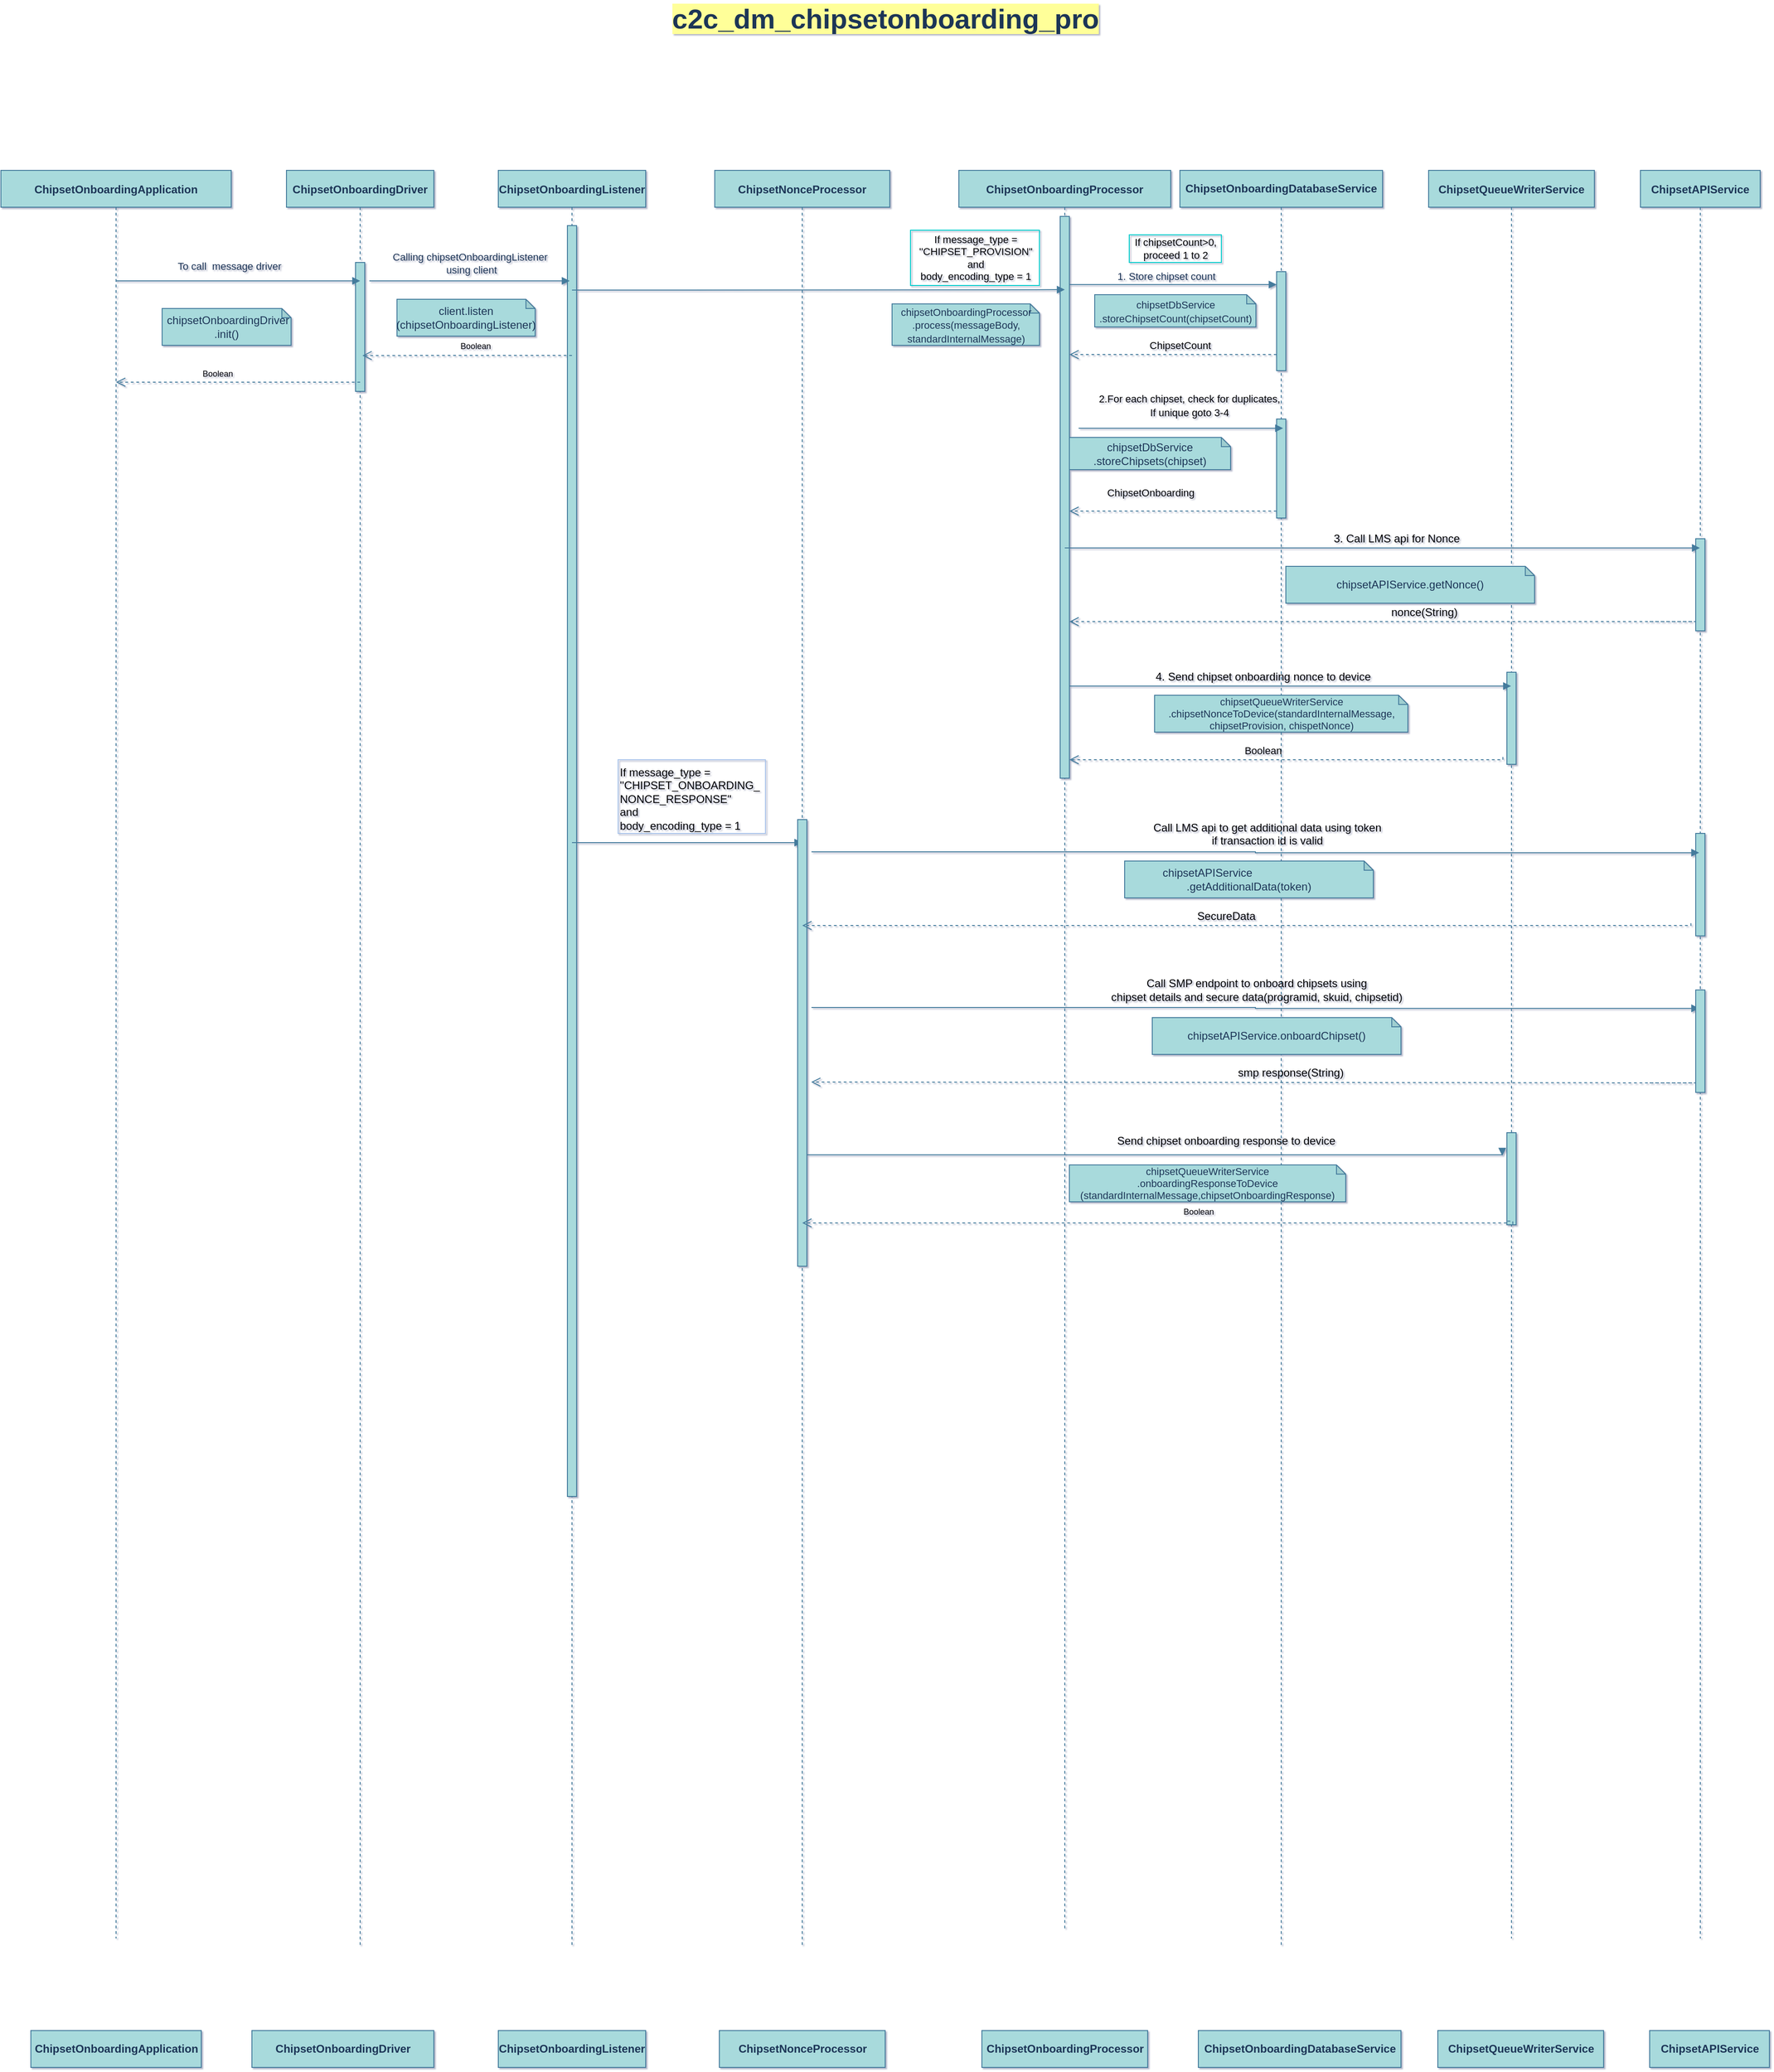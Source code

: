<mxfile version="15.4.1" type="device"><diagram id="SGQ8PV7gMgE6HvtXUXwl" name="Page-1"><mxGraphModel dx="3978" dy="2844" grid="1" gridSize="10" guides="1" tooltips="1" connect="1" arrows="1" fold="1" page="1" pageScale="1" pageWidth="850" pageHeight="1100" background="#FFFFFF" math="0" shadow="1"><root><mxCell id="0"/><mxCell id="1" parent="0"/><mxCell id="YBBFUrt_KNSb__4rG3-G-2" value="ChipsetOnboardingListener" style="shape=umlLifeline;perimeter=lifelinePerimeter;container=1;collapsible=0;recursiveResize=0;shadow=0;strokeWidth=1;fontStyle=1;fillColor=#A8DADC;strokeColor=#457B9D;fontColor=#1D3557;" parent="1" vertex="1"><mxGeometry x="-200" y="80" width="160" height="1930" as="geometry"/></mxCell><mxCell id="YBBFUrt_KNSb__4rG3-G-44" value="" style="points=[];perimeter=orthogonalPerimeter;shadow=0;strokeWidth=1;fillColor=#A8DADC;strokeColor=#457B9D;fontColor=#1D3557;" parent="YBBFUrt_KNSb__4rG3-G-2" vertex="1"><mxGeometry x="75" y="60" width="10" height="1380" as="geometry"/></mxCell><mxCell id="X9N4Vf5hWWpgBXnTqnDn-8" value="" style="html=1;verticalAlign=bottom;endArrow=block;rounded=0;edgeStyle=orthogonalEdgeStyle;strokeColor=#457B9D;fontColor=#1D3557;labelBackgroundColor=#F1FAEE;" edge="1" parent="YBBFUrt_KNSb__4rG3-G-2"><mxGeometry x="0.306" y="25" width="80" relative="1" as="geometry"><mxPoint x="90" y="730" as="sourcePoint"/><mxPoint x="330" y="730" as="targetPoint"/><Array as="points"><mxPoint x="80" y="730"/><mxPoint x="80" y="730"/></Array><mxPoint as="offset"/></mxGeometry></mxCell><mxCell id="YBBFUrt_KNSb__4rG3-G-10" value="&lt;b&gt;ChipsetOnboardingDatabaseService&lt;/b&gt;" style="shape=umlLifeline;perimeter=lifelinePerimeter;whiteSpace=wrap;html=1;container=1;collapsible=0;recursiveResize=0;outlineConnect=0;fillColor=#A8DADC;strokeColor=#457B9D;fontColor=#1D3557;" parent="1" vertex="1"><mxGeometry x="540" y="80" width="220" height="1930" as="geometry"/></mxCell><mxCell id="iB6ol1FNrD34w8phwKzP-43" value="&lt;font style=&quot;font-size: 11px&quot;&gt;Boolean&lt;/font&gt;" style="text;html=1;align=center;verticalAlign=middle;resizable=0;points=[];autosize=1;strokeColor=none;" parent="YBBFUrt_KNSb__4rG3-G-10" vertex="1"><mxGeometry x="60" y="620" width="60" height="20" as="geometry"/></mxCell><mxCell id="48xfbeLWMcNPArTmUonl-38" value="&lt;div style=&quot;text-transform: none ; text-indent: 0px ; letter-spacing: normal ; font-style: normal ; font-weight: 400 ; word-spacing: 0px ; box-sizing: border-box ; font-size: 11px&quot;&gt;&lt;div style=&quot;box-sizing: border-box&quot;&gt;&lt;br&gt;&lt;/div&gt;&lt;/div&gt;" style="text;html=1;align=center;verticalAlign=middle;resizable=0;points=[];autosize=1;strokeColor=none;fontColor=#1D3557;" parent="YBBFUrt_KNSb__4rG3-G-10" vertex="1"><mxGeometry x="80" y="625" width="20" height="20" as="geometry"/></mxCell><mxCell id="48xfbeLWMcNPArTmUonl-37" value="&lt;div style=&quot;font-size: 11px ; box-sizing: border-box&quot;&gt;chipsetQueueWriterService&lt;/div&gt;&lt;div style=&quot;font-size: 11px ; box-sizing: border-box&quot;&gt;&lt;span&gt;.&lt;/span&gt;&lt;span&gt;chipsetNonceToDevice(&lt;/span&gt;&lt;span&gt;standardInternalMessage, chipsetProvision,&amp;nbsp;&lt;/span&gt;&lt;span&gt;chispetNonce)&lt;/span&gt;&lt;/div&gt;&lt;div style=&quot;text-transform: none ; text-indent: 0px ; letter-spacing: normal ; font-family: &amp;#34;segoe ui&amp;#34; , , &amp;#34;apple color emoji&amp;#34; , &amp;#34;segoe ui emoji&amp;#34; , sans-serif ; font-style: normal ; font-weight: 400 ; word-spacing: 0px ; box-sizing: border-box&quot;&gt;&lt;/div&gt;" style="shape=note;whiteSpace=wrap;html=1;backgroundOutline=1;darkOpacity=0.05;rotation=0;size=10;fillColor=#A8DADC;strokeColor=#457B9D;fontColor=#1D3557;" parent="YBBFUrt_KNSb__4rG3-G-10" vertex="1"><mxGeometry x="-27.5" y="570" width="275" height="40" as="geometry"/></mxCell><mxCell id="iB6ol1FNrD34w8phwKzP-40" value="4. Send chipset onboarding nonce to device" style="text;html=1;align=center;verticalAlign=middle;resizable=0;points=[];autosize=1;strokeColor=none;" parent="YBBFUrt_KNSb__4rG3-G-10" vertex="1"><mxGeometry x="-35" y="540" width="250" height="20" as="geometry"/></mxCell><mxCell id="iB6ol1FNrD34w8phwKzP-34" value="&lt;font style=&quot;font-size: 11px&quot;&gt;2.For each chipset, check for duplicates,&lt;br&gt;If unique goto 3-4&lt;/font&gt;" style="text;html=1;align=center;verticalAlign=middle;resizable=0;points=[];autosize=1;strokeColor=none;" parent="YBBFUrt_KNSb__4rG3-G-10" vertex="1"><mxGeometry x="-95" y="240" width="210" height="30" as="geometry"/></mxCell><mxCell id="iB6ol1FNrD34w8phwKzP-35" value="" style="html=1;points=[];perimeter=orthogonalPerimeter;fillColor=#A8DADC;strokeColor=#457B9D;fontColor=#1D3557;" parent="YBBFUrt_KNSb__4rG3-G-10" vertex="1"><mxGeometry x="105" y="270" width="10" height="107.5" as="geometry"/></mxCell><mxCell id="QKvNv5waG06PAOLjaUlI-15" value="3. Call LMS api for Nonce" style="text;html=1;align=center;verticalAlign=middle;resizable=0;points=[];autosize=1;strokeColor=none;" parent="YBBFUrt_KNSb__4rG3-G-10" vertex="1"><mxGeometry x="160" y="390" width="150" height="20" as="geometry"/></mxCell><mxCell id="X9N4Vf5hWWpgBXnTqnDn-13" value="&lt;div style=&quot;box-sizing: border-box&quot;&gt;&lt;div style=&quot;box-sizing: border-box&quot;&gt;chipsetAPIService&lt;span&gt;&amp;nbsp; &amp;nbsp; &amp;nbsp; &amp;nbsp; &amp;nbsp; &amp;nbsp; &amp;nbsp; &amp;nbsp; &amp;nbsp; &amp;nbsp; &amp;nbsp; &amp;nbsp; &amp;nbsp; &amp;nbsp; .getAdditionalData(token)&lt;/span&gt;&lt;/div&gt;&lt;/div&gt;&lt;div style=&quot;text-transform: none ; text-indent: 0px ; letter-spacing: normal ; font-family: &amp;#34;segoe ui&amp;#34; , , &amp;#34;apple color emoji&amp;#34; , &amp;#34;segoe ui emoji&amp;#34; , sans-serif ; font-style: normal ; font-weight: 400 ; word-spacing: 0px ; box-sizing: border-box&quot;&gt;&lt;/div&gt;" style="shape=note;whiteSpace=wrap;html=1;backgroundOutline=1;darkOpacity=0.05;rotation=0;size=10;fillColor=#A8DADC;strokeColor=#457B9D;fontColor=#1D3557;" vertex="1" parent="YBBFUrt_KNSb__4rG3-G-10"><mxGeometry x="-60" y="750" width="270" height="40" as="geometry"/></mxCell><mxCell id="X9N4Vf5hWWpgBXnTqnDn-14" value="Call LMS api to get additional data using token if transaction id is valid" style="text;whiteSpace=wrap;html=1;align=center;" vertex="1" parent="YBBFUrt_KNSb__4rG3-G-10"><mxGeometry x="-30" y="700" width="250" height="30" as="geometry"/></mxCell><mxCell id="X9N4Vf5hWWpgBXnTqnDn-23" value="&lt;div style=&quot;box-sizing: border-box&quot;&gt;&lt;div style=&quot;box-sizing: border-box&quot;&gt;chipsetAPIService.onboardChipset()&lt;/div&gt;&lt;/div&gt;&lt;div style=&quot;text-transform: none ; text-indent: 0px ; letter-spacing: normal ; font-family: &amp;#34;segoe ui&amp;#34; , , &amp;#34;apple color emoji&amp;#34; , &amp;#34;segoe ui emoji&amp;#34; , sans-serif ; font-style: normal ; font-weight: 400 ; word-spacing: 0px ; box-sizing: border-box&quot;&gt;&lt;/div&gt;" style="shape=note;whiteSpace=wrap;html=1;backgroundOutline=1;darkOpacity=0.05;rotation=0;size=10;fillColor=#A8DADC;strokeColor=#457B9D;fontColor=#1D3557;" vertex="1" parent="YBBFUrt_KNSb__4rG3-G-10"><mxGeometry x="-30" y="920" width="270" height="40" as="geometry"/></mxCell><mxCell id="X9N4Vf5hWWpgBXnTqnDn-24" value="Call SMP endpoint to onboard chipsets using &lt;br&gt;chipset details and secure data(programid, skuid, chipsetid)" style="text;html=1;align=center;verticalAlign=middle;resizable=0;points=[];autosize=1;strokeColor=none;fillColor=none;" vertex="1" parent="YBBFUrt_KNSb__4rG3-G-10"><mxGeometry x="-82.5" y="875" width="330" height="30" as="geometry"/></mxCell><mxCell id="X9N4Vf5hWWpgBXnTqnDn-28" value="" style="html=1;verticalAlign=bottom;endArrow=block;rounded=0;edgeStyle=orthogonalEdgeStyle;strokeColor=#457B9D;fontColor=#1D3557;labelBackgroundColor=#F1FAEE;" edge="1" parent="YBBFUrt_KNSb__4rG3-G-10" source="X9N4Vf5hWWpgBXnTqnDn-2"><mxGeometry x="0.177" width="80" relative="1" as="geometry"><mxPoint x="-370" y="1070" as="sourcePoint"/><mxPoint x="350" y="1070" as="targetPoint"/><Array as="points"><mxPoint x="350" y="1069"/></Array><mxPoint x="1" as="offset"/></mxGeometry></mxCell><mxCell id="X9N4Vf5hWWpgBXnTqnDn-30" value="&lt;div style=&quot;font-size: 11px ; box-sizing: border-box&quot;&gt;chipsetQueueWriterService&lt;/div&gt;&lt;div style=&quot;font-size: 11px ; box-sizing: border-box&quot;&gt;&lt;span&gt;.&lt;/span&gt;&lt;span&gt;onboardingResponseToDevice&lt;/span&gt;&lt;/div&gt;&lt;div style=&quot;font-size: 11px ; box-sizing: border-box&quot;&gt;&lt;span&gt;(standardInternalMessage,c&lt;/span&gt;&lt;span&gt;hipsetOnboardingResponse&lt;/span&gt;&lt;span&gt;)&lt;/span&gt;&lt;/div&gt;&lt;div style=&quot;text-transform: none ; text-indent: 0px ; letter-spacing: normal ; font-family: &amp;#34;segoe ui&amp;#34; , , &amp;#34;apple color emoji&amp;#34; , &amp;#34;segoe ui emoji&amp;#34; , sans-serif ; font-style: normal ; font-weight: 400 ; word-spacing: 0px ; box-sizing: border-box&quot;&gt;&lt;/div&gt;" style="shape=note;whiteSpace=wrap;html=1;backgroundOutline=1;darkOpacity=0.05;rotation=0;size=10;fillColor=#A8DADC;strokeColor=#457B9D;fontColor=#1D3557;" vertex="1" parent="YBBFUrt_KNSb__4rG3-G-10"><mxGeometry x="-120" y="1080" width="300" height="40" as="geometry"/></mxCell><mxCell id="X9N4Vf5hWWpgBXnTqnDn-32" value="Send chipset onboarding response to device" style="text;whiteSpace=wrap;html=1;" vertex="1" parent="YBBFUrt_KNSb__4rG3-G-10"><mxGeometry x="-70" y="1040" width="250" height="30" as="geometry"/></mxCell><mxCell id="YBBFUrt_KNSb__4rG3-G-12" value="ChipsetOnboardingProcessor" style="shape=umlLifeline;perimeter=lifelinePerimeter;container=1;collapsible=0;recursiveResize=0;shadow=0;strokeWidth=1;fontStyle=1;size=40;fillColor=#A8DADC;strokeColor=#457B9D;fontColor=#1D3557;" parent="1" vertex="1"><mxGeometry x="300" y="80" width="230" height="1910" as="geometry"/></mxCell><mxCell id="YBBFUrt_KNSb__4rG3-G-13" value="" style="points=[];perimeter=orthogonalPerimeter;shadow=0;strokeWidth=1;fillColor=#A8DADC;strokeColor=#457B9D;fontColor=#1D3557;" parent="YBBFUrt_KNSb__4rG3-G-12" vertex="1"><mxGeometry x="110" y="50" width="10" height="610" as="geometry"/></mxCell><mxCell id="iB6ol1FNrD34w8phwKzP-37" value="&lt;div style=&quot;text-indent: 0px ; box-sizing: border-box&quot;&gt;&lt;div style=&quot;box-sizing: border-box&quot;&gt;chipsetDbService&lt;/div&gt;&lt;div style=&quot;box-sizing: border-box&quot;&gt;.storeChipsets(chipset)&lt;br&gt;&lt;/div&gt;&lt;/div&gt;" style="shape=note;whiteSpace=wrap;html=1;backgroundOutline=1;darkOpacity=0.05;rotation=0;size=10;fillColor=#A8DADC;strokeColor=#457B9D;fontColor=#1D3557;" parent="YBBFUrt_KNSb__4rG3-G-12" vertex="1"><mxGeometry x="120" y="290" width="175" height="35" as="geometry"/></mxCell><mxCell id="iB6ol1FNrD34w8phwKzP-65" value="&lt;font style=&quot;font-size: 11px&quot;&gt;ChipsetOnboarding&lt;/font&gt;" style="text;html=1;align=center;verticalAlign=middle;resizable=0;points=[];autosize=1;strokeColor=none;" parent="YBBFUrt_KNSb__4rG3-G-12" vertex="1"><mxGeometry x="152.5" y="340" width="110" height="20" as="geometry"/></mxCell><mxCell id="X9N4Vf5hWWpgBXnTqnDn-20" value="" style="html=1;verticalAlign=bottom;endArrow=block;rounded=0;edgeStyle=orthogonalEdgeStyle;strokeColor=#457B9D;fontColor=#1D3557;labelBackgroundColor=#F1FAEE;exitX=0.516;exitY=0.644;exitDx=0;exitDy=0;exitPerimeter=0;entryX=-0.319;entryY=0.136;entryDx=0;entryDy=0;entryPerimeter=0;" edge="1" parent="YBBFUrt_KNSb__4rG3-G-12"><mxGeometry x="0.177" width="80" relative="1" as="geometry"><mxPoint x="-160" y="909" as="sourcePoint"/><mxPoint x="803.77" y="909.97" as="targetPoint"/><Array as="points"><mxPoint x="322" y="910"/></Array><mxPoint x="1" as="offset"/></mxGeometry></mxCell><mxCell id="YBBFUrt_KNSb__4rG3-G-16" value="&lt;div style=&quot;text-transform: none ; text-indent: 0px ; letter-spacing: normal ; font-style: normal ; font-weight: 400 ; word-spacing: 0px ; box-sizing: border-box ; font-size: 11px&quot;&gt;&lt;font style=&quot;font-size: 11px&quot;&gt;If message_type =&lt;/font&gt;&lt;/div&gt;&lt;div style=&quot;text-transform: none ; text-indent: 0px ; letter-spacing: normal ; font-style: normal ; font-weight: 400 ; word-spacing: 0px ; box-sizing: border-box ; font-size: 11px&quot;&gt;&lt;font style=&quot;font-size: 11px&quot;&gt;''CHIPSET_PROVISION&quot;&lt;/font&gt;&lt;/div&gt;&lt;div style=&quot;text-transform: none ; text-indent: 0px ; letter-spacing: normal ; font-style: normal ; font-weight: 400 ; word-spacing: 0px ; box-sizing: border-box ; font-size: 11px&quot;&gt;&lt;font style=&quot;font-size: 11px&quot;&gt;and&lt;/font&gt;&lt;/div&gt;&lt;div style=&quot;text-transform: none ; text-indent: 0px ; letter-spacing: normal ; font-style: normal ; font-weight: 400 ; word-spacing: 0px ; box-sizing: border-box ; font-size: 11px&quot;&gt;&lt;font style=&quot;font-size: 11px&quot;&gt;body_encoding_type = 1&lt;/font&gt;&lt;/div&gt;" style="text;html=1;align=center;verticalAlign=middle;resizable=0;points=[];autosize=1;strokeColor=#00CCCC;" parent="1" vertex="1"><mxGeometry x="247.5" y="145" width="140" height="60" as="geometry"/></mxCell><mxCell id="YBBFUrt_KNSb__4rG3-G-28" value="&lt;b&gt;ChipsetOnboardingDriver&lt;/b&gt;" style="html=1;rounded=0;sketch=0;fillColor=#A8DADC;strokeColor=#457B9D;fontColor=#1D3557;" parent="1" vertex="1"><mxGeometry x="-467.5" y="2100" width="197.5" height="40" as="geometry"/></mxCell><mxCell id="YBBFUrt_KNSb__4rG3-G-32" value="&lt;div style=&quot;text-transform: none ; text-indent: 0px ; letter-spacing: normal ; font-family: &amp;#34;segoe ui&amp;#34; , , &amp;#34;apple color emoji&amp;#34; , &amp;#34;segoe ui emoji&amp;#34; , sans-serif ; font-style: normal ; font-weight: 400 ; word-spacing: 0px ; box-sizing: border-box&quot;&gt;&lt;/div&gt;" style="text;html=1;align=center;verticalAlign=middle;resizable=0;points=[];autosize=1;strokeColor=none;fontColor=#1D3557;" parent="1" vertex="1"><mxGeometry x="405" y="-105" width="20" height="10" as="geometry"/></mxCell><mxCell id="YBBFUrt_KNSb__4rG3-G-33" value="&lt;div style=&quot;text-indent: 0px ; box-sizing: border-box&quot;&gt;&lt;span style=&quot;font-size: 30px ; background-color: rgb(255 , 255 , 153)&quot;&gt;&lt;b&gt;c2c_dm_chipsetonboarding_pro&lt;/b&gt;&lt;/span&gt;&lt;br&gt;&lt;/div&gt;" style="text;html=1;align=center;verticalAlign=middle;resizable=0;points=[];autosize=1;strokeColor=none;fontColor=#1D3557;" parent="1" vertex="1"><mxGeometry x="-20" y="-100" width="480" height="30" as="geometry"/></mxCell><mxCell id="YBBFUrt_KNSb__4rG3-G-37" value="ChipsetOnboardingApplication" style="shape=umlLifeline;perimeter=lifelinePerimeter;container=1;collapsible=0;recursiveResize=0;shadow=0;strokeWidth=1;fontStyle=1;fillColor=#A8DADC;strokeColor=#457B9D;fontColor=#1D3557;" parent="1" vertex="1"><mxGeometry x="-740" y="80" width="250" height="1920" as="geometry"/></mxCell><mxCell id="iB6ol1FNrD34w8phwKzP-3" value="&lt;span style=&quot;color: rgb(29 , 53 , 87) ; font-family: &amp;#34;helvetica&amp;#34; ; font-size: 11px ; font-style: normal ; font-weight: 400 ; letter-spacing: normal ; text-align: center ; text-indent: 0px ; text-transform: none ; word-spacing: 0px ; display: inline ; float: none&quot;&gt;To call&amp;nbsp; message driver&lt;/span&gt;" style="text;whiteSpace=wrap;html=1;" parent="YBBFUrt_KNSb__4rG3-G-37" vertex="1"><mxGeometry x="190" y="90" width="140" height="30" as="geometry"/></mxCell><mxCell id="iB6ol1FNrD34w8phwKzP-61" value="&lt;font style=&quot;font-size: 9px&quot;&gt;Boolean&lt;/font&gt;" style="text;html=1;align=center;verticalAlign=middle;resizable=0;points=[];autosize=1;strokeColor=none;" parent="YBBFUrt_KNSb__4rG3-G-37" vertex="1"><mxGeometry x="210" y="210" width="50" height="20" as="geometry"/></mxCell><mxCell id="48xfbeLWMcNPArTmUonl-43" value="&lt;div style=&quot;box-sizing: border-box&quot;&gt;&amp;nbsp;chipsetOnboardingDriver&lt;/div&gt;&lt;div style=&quot;box-sizing: border-box&quot;&gt;.init()&lt;/div&gt;&lt;div style=&quot;text-transform: none ; text-indent: 0px ; letter-spacing: normal ; font-family: &amp;#34;segoe ui&amp;#34; , , &amp;#34;apple color emoji&amp;#34; , &amp;#34;segoe ui emoji&amp;#34; , sans-serif ; font-style: normal ; font-weight: 400 ; word-spacing: 0px ; box-sizing: border-box&quot;&gt;&lt;/div&gt;" style="shape=note;whiteSpace=wrap;html=1;backgroundOutline=1;darkOpacity=0.05;rotation=0;size=10;fillColor=#A8DADC;strokeColor=#457B9D;fontColor=#1D3557;" parent="YBBFUrt_KNSb__4rG3-G-37" vertex="1"><mxGeometry x="175" y="150" width="140" height="40" as="geometry"/></mxCell><mxCell id="YBBFUrt_KNSb__4rG3-G-66" value="ChipsetOnboardingDriver" style="shape=umlLifeline;perimeter=lifelinePerimeter;container=1;collapsible=0;recursiveResize=0;shadow=0;strokeWidth=1;fontStyle=1;fillColor=#A8DADC;strokeColor=#457B9D;fontColor=#1D3557;" parent="1" vertex="1"><mxGeometry x="-430" y="80" width="160" height="1930" as="geometry"/></mxCell><mxCell id="YBBFUrt_KNSb__4rG3-G-67" value="" style="points=[];perimeter=orthogonalPerimeter;shadow=0;strokeWidth=1;fillColor=#A8DADC;strokeColor=#457B9D;fontColor=#1D3557;" parent="YBBFUrt_KNSb__4rG3-G-66" vertex="1"><mxGeometry x="75" y="100" width="10" height="140" as="geometry"/></mxCell><mxCell id="48xfbeLWMcNPArTmUonl-49" value="" style="html=1;verticalAlign=bottom;endArrow=block;rounded=0;edgeStyle=orthogonalEdgeStyle;strokeColor=#457B9D;fontColor=#1D3557;labelBackgroundColor=#F1FAEE;exitX=1.5;exitY=0.143;exitDx=0;exitDy=0;exitPerimeter=0;" parent="YBBFUrt_KNSb__4rG3-G-66" source="YBBFUrt_KNSb__4rG3-G-67" edge="1"><mxGeometry x="-1" y="-14" width="80" relative="1" as="geometry"><mxPoint x="97.5" y="120" as="sourcePoint"/><mxPoint x="307.5" y="120" as="targetPoint"/><Array as="points"/><mxPoint x="-10" y="-4" as="offset"/></mxGeometry></mxCell><mxCell id="48xfbeLWMcNPArTmUonl-50" value="Calling&amp;nbsp;chipsetOnboardingListener&lt;br&gt;&amp;nbsp;using client" style="edgeLabel;html=1;align=center;verticalAlign=middle;resizable=0;points=[];fontColor=#1D3557;labelBackgroundColor=none;" parent="48xfbeLWMcNPArTmUonl-49" vertex="1" connectable="0"><mxGeometry x="0.269" y="3" relative="1" as="geometry"><mxPoint x="-29" y="-17" as="offset"/></mxGeometry></mxCell><mxCell id="48xfbeLWMcNPArTmUonl-44" value="&lt;div style=&quot;box-sizing: border-box&quot;&gt;client.listen&lt;/div&gt;&lt;div style=&quot;box-sizing: border-box&quot;&gt;&lt;/div&gt;&lt;span&gt;(chipsetOnboardingListener)&lt;/span&gt;&lt;div style=&quot;text-transform: none ; text-indent: 0px ; letter-spacing: normal ; font-family: &amp;#34;segoe ui&amp;#34; , , &amp;#34;apple color emoji&amp;#34; , &amp;#34;segoe ui emoji&amp;#34; , sans-serif ; font-style: normal ; font-weight: 400 ; word-spacing: 0px ; box-sizing: border-box&quot;&gt;&lt;/div&gt;" style="shape=note;whiteSpace=wrap;html=1;backgroundOutline=1;darkOpacity=0.05;rotation=0;size=10;fillColor=#A8DADC;strokeColor=#457B9D;fontColor=#1D3557;" parent="YBBFUrt_KNSb__4rG3-G-66" vertex="1"><mxGeometry x="120" y="140" width="150" height="40" as="geometry"/></mxCell><mxCell id="YBBFUrt_KNSb__4rG3-G-80" value="" style="html=1;verticalAlign=bottom;endArrow=open;dashed=1;endSize=8;rounded=0;edgeStyle=orthogonalEdgeStyle;strokeColor=#457B9D;fontColor=#1D3557;labelBackgroundColor=#F1FAEE;exitX=-0.433;exitY=0.92;exitDx=0;exitDy=0;exitPerimeter=0;" parent="1" edge="1" target="YBBFUrt_KNSb__4rG3-G-13" source="qLhcQFP_Q6un30Q0XusW-6"><mxGeometry x="0.189" relative="1" as="geometry"><mxPoint x="1034.33" y="720.3" as="sourcePoint"/><mxPoint x="425" y="850" as="targetPoint"/><Array as="points"><mxPoint x="891" y="720"/></Array><mxPoint as="offset"/></mxGeometry></mxCell><mxCell id="YBBFUrt_KNSb__4rG3-G-81" value="&lt;b&gt;ChipsetOnboardingApplication&lt;/b&gt;" style="rounded=0;whiteSpace=wrap;html=1;fillColor=#A8DADC;strokeColor=#457B9D;fontColor=#1D3557;" parent="1" vertex="1"><mxGeometry x="-707.5" y="2100" width="185" height="40" as="geometry"/></mxCell><mxCell id="YBBFUrt_KNSb__4rG3-G-88" value="&lt;b&gt;ChipsetOnboardingListener&lt;/b&gt;" style="rounded=0;whiteSpace=wrap;html=1;sketch=0;fillColor=#A8DADC;strokeColor=#457B9D;fontColor=#1D3557;" parent="1" vertex="1"><mxGeometry x="-200" y="2100" width="160" height="40" as="geometry"/></mxCell><mxCell id="YBBFUrt_KNSb__4rG3-G-113" value="" style="html=1;verticalAlign=bottom;endArrow=open;dashed=1;endSize=8;rounded=0;edgeStyle=orthogonalEdgeStyle;entryX=0.75;entryY=0.722;entryDx=0;entryDy=0;entryPerimeter=0;strokeColor=#457B9D;fontColor=#1D3557;labelBackgroundColor=#F1FAEE;" parent="1" target="YBBFUrt_KNSb__4rG3-G-67" edge="1"><mxGeometry x="-0.057" relative="1" as="geometry"><mxPoint x="-120" y="281" as="sourcePoint"/><mxPoint x="130" y="310" as="targetPoint"/><Array as="points"><mxPoint x="-130" y="281"/></Array><mxPoint x="1" as="offset"/></mxGeometry></mxCell><mxCell id="48xfbeLWMcNPArTmUonl-16" value="&lt;div style=&quot;text-indent: 0px ; box-sizing: border-box&quot;&gt;&lt;span style=&quot;font-size: 11px&quot;&gt;chipsetOnboardingProcessor&lt;/span&gt;&lt;/div&gt;&lt;div style=&quot;text-indent: 0px ; box-sizing: border-box&quot;&gt;&lt;span style=&quot;font-size: 11px&quot;&gt;.process(messageBody, standardInternalMessage)&lt;/span&gt;&lt;br&gt;&lt;/div&gt;" style="shape=note;whiteSpace=wrap;html=1;backgroundOutline=1;darkOpacity=0.05;rotation=0;size=10;fillColor=#A8DADC;strokeColor=#457B9D;fontColor=#1D3557;" parent="1" vertex="1"><mxGeometry x="227.5" y="225" width="160" height="45" as="geometry"/></mxCell><mxCell id="48xfbeLWMcNPArTmUonl-24" value="&lt;b&gt;ChipsetNonceProcessor&lt;/b&gt;" style="html=1;rounded=0;sketch=0;fillColor=#A8DADC;strokeColor=#457B9D;fontColor=#1D3557;" parent="1" vertex="1"><mxGeometry x="40" y="2100" width="180" height="40" as="geometry"/></mxCell><mxCell id="48xfbeLWMcNPArTmUonl-26" value="&lt;div style=&quot;text-transform: none ; text-indent: 0px ; letter-spacing: normal ; font-family: &amp;#34;segoe ui&amp;#34; , , &amp;#34;apple color emoji&amp;#34; , &amp;#34;segoe ui emoji&amp;#34; , sans-serif ; font-style: normal ; font-weight: 400 ; word-spacing: 0px ; box-sizing: border-box&quot;&gt;&lt;/div&gt;" style="text;html=1;align=center;verticalAlign=middle;resizable=0;points=[];autosize=1;strokeColor=none;fontColor=#1D3557;" parent="1" vertex="1"><mxGeometry x="405" y="-105" width="20" height="10" as="geometry"/></mxCell><mxCell id="48xfbeLWMcNPArTmUonl-27" value="&lt;div style=&quot;text-indent: 0px ; box-sizing: border-box ; word-spacing: 0px ; text-transform: none ; letter-spacing: normal ; font-style: normal ; font-size: 30px&quot;&gt;&lt;br&gt;&lt;/div&gt;" style="text;html=1;align=center;verticalAlign=middle;resizable=0;points=[];autosize=1;strokeColor=none;fontColor=#1D3557;" parent="1" vertex="1"><mxGeometry x="385" y="-95" width="20" height="20" as="geometry"/></mxCell><mxCell id="48xfbeLWMcNPArTmUonl-42" value="" style="html=1;verticalAlign=bottom;endArrow=block;rounded=0;edgeStyle=orthogonalEdgeStyle;strokeColor=#457B9D;fontColor=#1D3557;labelBackgroundColor=#F1FAEE;" parent="1" source="YBBFUrt_KNSb__4rG3-G-37" edge="1"><mxGeometry x="-0.143" width="80" relative="1" as="geometry"><mxPoint x="-30" y="190" as="sourcePoint"/><mxPoint x="-350" y="200" as="targetPoint"/><Array as="points"><mxPoint x="-350" y="200"/></Array><mxPoint as="offset"/></mxGeometry></mxCell><mxCell id="48xfbeLWMcNPArTmUonl-45" value="&lt;div style=&quot;text-transform: none ; text-indent: 0px ; letter-spacing: normal ; font-style: normal ; word-spacing: 0px ; box-sizing: border-box&quot;&gt;&lt;br&gt;&lt;/div&gt;" style="text;html=1;align=center;verticalAlign=middle;resizable=0;points=[];autosize=1;strokeColor=none;fontColor=#1D3557;" parent="1" vertex="1"><mxGeometry x="15" y="205" width="20" height="20" as="geometry"/></mxCell><mxCell id="48xfbeLWMcNPArTmUonl-46" value="&lt;div style=&quot;text-transform: none ; text-indent: 0px ; letter-spacing: normal ; font-style: normal ; font-weight: 400 ; word-spacing: 0px ; box-sizing: border-box&quot;&gt;&lt;/div&gt;" style="text;html=1;align=center;verticalAlign=middle;resizable=0;points=[];autosize=1;strokeColor=none;fontColor=#1D3557;" parent="1" vertex="1"><mxGeometry x="75" y="205" width="20" height="10" as="geometry"/></mxCell><mxCell id="48xfbeLWMcNPArTmUonl-51" value="" style="html=1;verticalAlign=bottom;endArrow=block;rounded=0;edgeStyle=orthogonalEdgeStyle;entryX=-0.34;entryY=0.238;entryDx=0;entryDy=0;entryPerimeter=0;strokeColor=#457B9D;fontColor=#1D3557;labelBackgroundColor=#F1FAEE;" parent="1" edge="1" source="YBBFUrt_KNSb__4rG3-G-2"><mxGeometry x="0.306" y="25" width="80" relative="1" as="geometry"><mxPoint x="200" y="210" as="sourcePoint"/><mxPoint x="415" y="209.54" as="targetPoint"/><Array as="points"><mxPoint x="-20" y="210"/><mxPoint x="-20" y="210"/></Array><mxPoint as="offset"/></mxGeometry></mxCell><mxCell id="qLhcQFP_Q6un30Q0XusW-5" value="ChipsetQueueWriterService" style="shape=umlLifeline;perimeter=lifelinePerimeter;container=1;collapsible=0;recursiveResize=0;shadow=0;strokeWidth=1;fontStyle=1;fillColor=#A8DADC;strokeColor=#457B9D;fontColor=#1D3557;" parent="1" vertex="1"><mxGeometry x="810" y="80" width="180" height="1920" as="geometry"/></mxCell><mxCell id="qLhcQFP_Q6un30Q0XusW-6" value="" style="points=[];perimeter=orthogonalPerimeter;shadow=0;strokeWidth=1;fillColor=#A8DADC;strokeColor=#457B9D;fontColor=#1D3557;" parent="qLhcQFP_Q6un30Q0XusW-5" vertex="1"><mxGeometry x="85" y="545" width="10" height="100" as="geometry"/></mxCell><mxCell id="X9N4Vf5hWWpgBXnTqnDn-27" value="" style="points=[];perimeter=orthogonalPerimeter;shadow=0;strokeWidth=1;fillColor=#A8DADC;strokeColor=#457B9D;fontColor=#1D3557;" vertex="1" parent="qLhcQFP_Q6un30Q0XusW-5"><mxGeometry x="85" y="1045" width="10" height="100" as="geometry"/></mxCell><mxCell id="qLhcQFP_Q6un30Q0XusW-24" value="&lt;span style=&quot;font-weight: 700&quot;&gt;ChipsetQueueWriterService&lt;/span&gt;" style="html=1;rounded=0;sketch=0;fillColor=#A8DADC;strokeColor=#457B9D;fontColor=#1D3557;" parent="1" vertex="1"><mxGeometry x="820" y="2100" width="180" height="40" as="geometry"/></mxCell><mxCell id="iB6ol1FNrD34w8phwKzP-10" value="" style="html=1;verticalAlign=bottom;endArrow=block;rounded=0;edgeStyle=orthogonalEdgeStyle;entryX=-0.34;entryY=0.238;entryDx=0;entryDy=0;entryPerimeter=0;strokeColor=#457B9D;fontColor=#1D3557;labelBackgroundColor=#F1FAEE;startArrow=none;" parent="1" source="iB6ol1FNrD34w8phwKzP-28" edge="1"><mxGeometry x="0.306" y="25" width="80" relative="1" as="geometry"><mxPoint x="423" y="204" as="sourcePoint"/><mxPoint x="645" y="204.0" as="targetPoint"/><Array as="points"><mxPoint x="423" y="204"/></Array><mxPoint as="offset"/></mxGeometry></mxCell><mxCell id="iB6ol1FNrD34w8phwKzP-12" value="&lt;div style=&quot;text-transform: none ; text-indent: 0px ; letter-spacing: normal ; font-style: normal ; font-weight: 400 ; word-spacing: 0px ; box-sizing: border-box ; font-size: 11px&quot;&gt;&lt;font style=&quot;font-size: 11px&quot;&gt;If chipsetCount&amp;gt;0,&lt;/font&gt;&lt;/div&gt;&lt;div style=&quot;text-transform: none ; text-indent: 0px ; letter-spacing: normal ; font-style: normal ; font-weight: 400 ; word-spacing: 0px ; box-sizing: border-box ; font-size: 11px&quot;&gt;&lt;font style=&quot;font-size: 11px&quot;&gt;proceed 1 to 2&lt;/font&gt;&lt;/div&gt;" style="text;html=1;align=center;verticalAlign=middle;resizable=0;points=[];autosize=1;strokeColor=#00CCCC;" parent="1" vertex="1"><mxGeometry x="485" y="150" width="100" height="30" as="geometry"/></mxCell><mxCell id="iB6ol1FNrD34w8phwKzP-19" value="&lt;div style=&quot;text-indent: 0px ; box-sizing: border-box&quot;&gt;&lt;span style=&quot;font-size: 11px&quot;&gt;chipsetDbService&lt;/span&gt;&lt;/div&gt;&lt;div style=&quot;text-indent: 0px ; box-sizing: border-box&quot;&gt;&lt;span style=&quot;font-size: 11px&quot;&gt;.storeChipsetCount(chipsetCount)&lt;/span&gt;&lt;br&gt;&lt;/div&gt;" style="shape=note;whiteSpace=wrap;html=1;backgroundOutline=1;darkOpacity=0.05;rotation=0;size=10;fillColor=#A8DADC;strokeColor=#457B9D;fontColor=#1D3557;" parent="1" vertex="1"><mxGeometry x="447.5" y="215" width="175" height="35" as="geometry"/></mxCell><mxCell id="iB6ol1FNrD34w8phwKzP-22" value="" style="html=1;points=[];perimeter=orthogonalPerimeter;fillColor=#A8DADC;strokeColor=#457B9D;fontColor=#1D3557;" parent="1" vertex="1"><mxGeometry x="645" y="190" width="10" height="107.5" as="geometry"/></mxCell><mxCell id="iB6ol1FNrD34w8phwKzP-24" value="" style="html=1;verticalAlign=bottom;endArrow=open;dashed=1;endSize=8;rounded=0;edgeStyle=orthogonalEdgeStyle;strokeColor=#457B9D;fontColor=#1D3557;labelBackgroundColor=#F1FAEE;" parent="1" edge="1"><mxGeometry x="0.058" relative="1" as="geometry"><mxPoint x="645" y="280" as="sourcePoint"/><mxPoint x="420" y="280" as="targetPoint"/><Array as="points"><mxPoint x="645" y="280"/><mxPoint x="428" y="280"/></Array><mxPoint as="offset"/></mxGeometry></mxCell><mxCell id="iB6ol1FNrD34w8phwKzP-28" value="&lt;span style=&quot;color: rgb(29 , 53 , 87) ; font-size: 11px&quot;&gt;1. Store chipset count&lt;/span&gt;" style="text;html=1;align=center;verticalAlign=middle;resizable=0;points=[];autosize=1;strokeColor=none;" parent="1" vertex="1"><mxGeometry x="465" y="185" width="120" height="20" as="geometry"/></mxCell><mxCell id="iB6ol1FNrD34w8phwKzP-29" value="" style="html=1;verticalAlign=bottom;endArrow=none;rounded=0;edgeStyle=orthogonalEdgeStyle;strokeColor=#457B9D;fontColor=#1D3557;labelBackgroundColor=#F1FAEE;" parent="1" edge="1"><mxGeometry x="0.306" y="25" width="80" relative="1" as="geometry"><mxPoint x="423" y="204" as="sourcePoint"/><mxPoint x="420" y="204" as="targetPoint"/><Array as="points"/><mxPoint as="offset"/></mxGeometry></mxCell><mxCell id="iB6ol1FNrD34w8phwKzP-39" value="" style="html=1;verticalAlign=bottom;endArrow=block;rounded=0;edgeStyle=orthogonalEdgeStyle;strokeColor=#457B9D;fontColor=#1D3557;labelBackgroundColor=#F1FAEE;" parent="1" target="qLhcQFP_Q6un30Q0XusW-5" edge="1"><mxGeometry x="0.177" width="80" relative="1" as="geometry"><mxPoint x="420" y="630.56" as="sourcePoint"/><mxPoint x="1201.86" y="630" as="targetPoint"/><Array as="points"><mxPoint x="420" y="640"/></Array><mxPoint x="1" as="offset"/></mxGeometry></mxCell><mxCell id="iB6ol1FNrD34w8phwKzP-44" value="ChipsetAPIService" style="shape=umlLifeline;perimeter=lifelinePerimeter;container=1;collapsible=0;recursiveResize=0;shadow=0;strokeWidth=1;fontStyle=1;fillColor=#A8DADC;strokeColor=#457B9D;fontColor=#1D3557;" parent="1" vertex="1"><mxGeometry x="1040" y="80" width="130" height="1920" as="geometry"/></mxCell><mxCell id="iB6ol1FNrD34w8phwKzP-45" value="" style="points=[];perimeter=orthogonalPerimeter;shadow=0;strokeWidth=1;fillColor=#A8DADC;strokeColor=#457B9D;fontColor=#1D3557;" parent="iB6ol1FNrD34w8phwKzP-44" vertex="1"><mxGeometry x="60" y="400" width="10" height="100" as="geometry"/></mxCell><mxCell id="iB6ol1FNrD34w8phwKzP-49" value="" style="points=[];perimeter=orthogonalPerimeter;shadow=0;strokeWidth=1;fillColor=#A8DADC;strokeColor=#457B9D;fontColor=#1D3557;" parent="iB6ol1FNrD34w8phwKzP-44" vertex="1"><mxGeometry x="60" y="720" width="10" height="111.25" as="geometry"/></mxCell><mxCell id="X9N4Vf5hWWpgBXnTqnDn-16" value="" style="points=[];perimeter=orthogonalPerimeter;shadow=0;strokeWidth=1;fillColor=#A8DADC;strokeColor=#457B9D;fontColor=#1D3557;" vertex="1" parent="iB6ol1FNrD34w8phwKzP-44"><mxGeometry x="60" y="890" width="10" height="111.25" as="geometry"/></mxCell><mxCell id="X9N4Vf5hWWpgBXnTqnDn-21" value="" style="html=1;verticalAlign=bottom;endArrow=open;dashed=1;endSize=8;rounded=0;edgeStyle=orthogonalEdgeStyle;strokeColor=#457B9D;fontColor=#1D3557;labelBackgroundColor=#F1FAEE;entryX=1.467;entryY=0.163;entryDx=0;entryDy=0;entryPerimeter=0;" edge="1" parent="iB6ol1FNrD34w8phwKzP-44"><mxGeometry x="0.189" relative="1" as="geometry"><mxPoint x="10" y="990.9" as="sourcePoint"/><mxPoint x="-900.33" y="990" as="targetPoint"/><Array as="points"><mxPoint x="60.0" y="990.9"/></Array><mxPoint as="offset"/></mxGeometry></mxCell><mxCell id="YBBFUrt_KNSb__4rG3-G-30" value="&lt;b&gt;ChipsetOnboardingDatabaseService&lt;/b&gt;" style="html=1;rounded=0;sketch=0;fillColor=#A8DADC;strokeColor=#457B9D;fontColor=#1D3557;" parent="1" vertex="1"><mxGeometry x="560" y="2100" width="220" height="40" as="geometry"/></mxCell><mxCell id="iB6ol1FNrD34w8phwKzP-52" value="&lt;div style=&quot;text-transform: none ; text-indent: 0px ; letter-spacing: normal ; font-style: normal ; font-weight: 400 ; word-spacing: 0px ; box-sizing: border-box ; font-size: 11px&quot;&gt;&lt;div style=&quot;box-sizing: border-box&quot;&gt;&lt;br&gt;&lt;/div&gt;&lt;/div&gt;" style="text;html=1;align=center;verticalAlign=middle;resizable=0;points=[];autosize=1;strokeColor=none;fontColor=#1D3557;" parent="1" vertex="1"><mxGeometry x="715" y="1125" width="20" height="20" as="geometry"/></mxCell><mxCell id="iB6ol1FNrD34w8phwKzP-60" value="&lt;span style=&quot;font-weight: 700&quot;&gt;ChipsetAPIService&lt;/span&gt;" style="html=1;rounded=0;sketch=0;fillColor=#A8DADC;strokeColor=#457B9D;fontColor=#1D3557;" parent="1" vertex="1"><mxGeometry x="1050" y="2100" width="130" height="40" as="geometry"/></mxCell><mxCell id="iB6ol1FNrD34w8phwKzP-62" value="&lt;span style=&quot;font-size: 9px&quot;&gt;Boolean&lt;/span&gt;" style="text;html=1;align=center;verticalAlign=middle;resizable=0;points=[];autosize=1;strokeColor=none;" parent="1" vertex="1"><mxGeometry x="-250" y="260" width="50" height="20" as="geometry"/></mxCell><mxCell id="iB6ol1FNrD34w8phwKzP-63" value="&lt;font style=&quot;font-size: 11px&quot;&gt;ChipsetCount&lt;/font&gt;" style="text;html=1;align=center;verticalAlign=middle;resizable=0;points=[];autosize=1;strokeColor=none;" parent="1" vertex="1"><mxGeometry x="500" y="260" width="80" height="20" as="geometry"/></mxCell><mxCell id="QKvNv5waG06PAOLjaUlI-9" value="" style="html=1;verticalAlign=bottom;endArrow=block;rounded=0;edgeStyle=orthogonalEdgeStyle;strokeColor=#457B9D;fontColor=#1D3557;labelBackgroundColor=#F1FAEE;startArrow=none;" parent="1" source="YBBFUrt_KNSb__4rG3-G-12" target="iB6ol1FNrD34w8phwKzP-44" edge="1"><mxGeometry x="0.306" y="25" width="80" relative="1" as="geometry"><mxPoint x="460" y="990" as="sourcePoint"/><mxPoint x="780" y="990" as="targetPoint"/><Array as="points"><mxPoint x="690" y="490"/><mxPoint x="690" y="490"/></Array><mxPoint as="offset"/></mxGeometry></mxCell><mxCell id="X9N4Vf5hWWpgBXnTqnDn-2" value="ChipsetNonceProcessor" style="shape=umlLifeline;perimeter=lifelinePerimeter;container=1;collapsible=0;recursiveResize=0;shadow=0;strokeWidth=1;fontStyle=1;size=40;fillColor=#A8DADC;strokeColor=#457B9D;fontColor=#1D3557;" vertex="1" parent="1"><mxGeometry x="35" y="80" width="190" height="1930" as="geometry"/></mxCell><mxCell id="X9N4Vf5hWWpgBXnTqnDn-3" value="" style="points=[];perimeter=orthogonalPerimeter;shadow=0;strokeWidth=1;fillColor=#A8DADC;strokeColor=#457B9D;fontColor=#1D3557;" vertex="1" parent="X9N4Vf5hWWpgBXnTqnDn-2"><mxGeometry x="90" y="705" width="10" height="485" as="geometry"/></mxCell><mxCell id="YBBFUrt_KNSb__4rG3-G-114" value="" style="html=1;verticalAlign=bottom;endArrow=open;dashed=1;endSize=8;rounded=0;edgeStyle=orthogonalEdgeStyle;strokeColor=#457B9D;fontColor=#1D3557;labelBackgroundColor=#F1FAEE;" parent="1" edge="1" target="YBBFUrt_KNSb__4rG3-G-37"><mxGeometry x="-0.057" relative="1" as="geometry"><mxPoint x="-350" y="310" as="sourcePoint"/><mxPoint x="-600" y="310" as="targetPoint"/><Array as="points"><mxPoint x="-350" y="310"/></Array><mxPoint x="1" as="offset"/></mxGeometry></mxCell><mxCell id="iB6ol1FNrD34w8phwKzP-33" value="" style="html=1;verticalAlign=bottom;endArrow=block;rounded=0;edgeStyle=orthogonalEdgeStyle;entryX=-0.34;entryY=0.238;entryDx=0;entryDy=0;entryPerimeter=0;strokeColor=#457B9D;fontColor=#1D3557;labelBackgroundColor=#F1FAEE;startArrow=none;" parent="1" edge="1"><mxGeometry x="0.306" y="25" width="80" relative="1" as="geometry"><mxPoint x="472" y="360" as="sourcePoint"/><mxPoint x="652" y="360" as="targetPoint"/><Array as="points"><mxPoint x="430" y="360"/></Array><mxPoint as="offset"/></mxGeometry></mxCell><mxCell id="iB6ol1FNrD34w8phwKzP-38" value="" style="html=1;verticalAlign=bottom;endArrow=open;dashed=1;endSize=8;rounded=0;edgeStyle=orthogonalEdgeStyle;strokeColor=#457B9D;fontColor=#1D3557;labelBackgroundColor=#F1FAEE;" parent="1" edge="1"><mxGeometry x="0.058" relative="1" as="geometry"><mxPoint x="645" y="450" as="sourcePoint"/><mxPoint x="420" y="450" as="targetPoint"/><Array as="points"><mxPoint x="645" y="450"/><mxPoint x="428" y="450"/></Array><mxPoint as="offset"/></mxGeometry></mxCell><mxCell id="QKvNv5waG06PAOLjaUlI-13" value="&lt;div style=&quot;box-sizing: border-box&quot;&gt;chipsetAPIService.getNonce(&lt;span&gt;)&lt;/span&gt;&lt;/div&gt;&lt;div style=&quot;text-transform: none ; text-indent: 0px ; letter-spacing: normal ; font-family: &amp;#34;segoe ui&amp;#34; , , &amp;#34;apple color emoji&amp;#34; , &amp;#34;segoe ui emoji&amp;#34; , sans-serif ; font-style: normal ; font-weight: 400 ; word-spacing: 0px ; box-sizing: border-box&quot;&gt;&lt;/div&gt;" style="shape=note;whiteSpace=wrap;html=1;backgroundOutline=1;darkOpacity=0.05;rotation=0;size=10;fillColor=#A8DADC;strokeColor=#457B9D;fontColor=#1D3557;" parent="1" vertex="1"><mxGeometry x="655" y="510" width="270" height="40" as="geometry"/></mxCell><mxCell id="QKvNv5waG06PAOLjaUlI-5" value="" style="html=1;verticalAlign=bottom;endArrow=open;dashed=1;endSize=8;rounded=0;edgeStyle=orthogonalEdgeStyle;strokeColor=#457B9D;fontColor=#1D3557;labelBackgroundColor=#F1FAEE;" parent="1" edge="1"><mxGeometry x="0.189" relative="1" as="geometry"><mxPoint x="1050" y="570" as="sourcePoint"/><mxPoint x="420" y="570" as="targetPoint"/><Array as="points"><mxPoint x="1100" y="570"/></Array><mxPoint as="offset"/></mxGeometry></mxCell><mxCell id="QKvNv5waG06PAOLjaUlI-16" value="nonce(String)" style="text;html=1;align=center;verticalAlign=middle;resizable=0;points=[];autosize=1;strokeColor=none;" parent="1" vertex="1"><mxGeometry x="760" y="550" width="90" height="20" as="geometry"/></mxCell><mxCell id="X9N4Vf5hWWpgBXnTqnDn-9" value="If message_type =&lt;br&gt;''CHIPSET_ONBOARDING_&lt;br&gt;NONCE_RESPONSE&quot;&lt;br&gt;and&lt;br&gt;body_encoding_type = 1" style="text;whiteSpace=wrap;html=1;strokeColor=#A9C4EB;" vertex="1" parent="1"><mxGeometry x="-70" y="720" width="160" height="80" as="geometry"/></mxCell><mxCell id="X9N4Vf5hWWpgBXnTqnDn-12" value="" style="html=1;verticalAlign=bottom;endArrow=open;dashed=1;endSize=8;rounded=0;edgeStyle=orthogonalEdgeStyle;strokeColor=#457B9D;fontColor=#1D3557;labelBackgroundColor=#F1FAEE;exitX=-0.522;exitY=0.876;exitDx=0;exitDy=0;exitPerimeter=0;" edge="1" parent="1" source="iB6ol1FNrD34w8phwKzP-49" target="X9N4Vf5hWWpgBXnTqnDn-2"><mxGeometry x="0.189" relative="1" as="geometry"><mxPoint x="1050" y="900" as="sourcePoint"/><mxPoint x="420.0" y="900" as="targetPoint"/><Array as="points"><mxPoint x="1095" y="900"/></Array><mxPoint as="offset"/></mxGeometry></mxCell><mxCell id="X9N4Vf5hWWpgBXnTqnDn-15" value="SecureData" style="text;html=1;align=center;verticalAlign=middle;resizable=0;points=[];autosize=1;strokeColor=none;fillColor=none;" vertex="1" parent="1"><mxGeometry x="550" y="880" width="80" height="20" as="geometry"/></mxCell><mxCell id="X9N4Vf5hWWpgBXnTqnDn-25" value="smp response(String)" style="text;html=1;align=center;verticalAlign=middle;resizable=0;points=[];autosize=1;strokeColor=none;fillColor=none;" vertex="1" parent="1"><mxGeometry x="595" y="1050" width="130" height="20" as="geometry"/></mxCell><mxCell id="X9N4Vf5hWWpgBXnTqnDn-31" value="&lt;span style=&quot;font-size: 9px&quot;&gt;Boolean&lt;/span&gt;" style="text;html=1;align=center;verticalAlign=middle;resizable=0;points=[];autosize=1;strokeColor=none;fillColor=none;" vertex="1" parent="1"><mxGeometry x="535" y="1200" width="50" height="20" as="geometry"/></mxCell><mxCell id="X9N4Vf5hWWpgBXnTqnDn-38" value="&lt;b&gt;ChipsetOnboardingProcessor&lt;/b&gt;" style="html=1;rounded=0;sketch=0;fillColor=#A8DADC;strokeColor=#457B9D;fontColor=#1D3557;" vertex="1" parent="1"><mxGeometry x="325" y="2100" width="180" height="40" as="geometry"/></mxCell><mxCell id="X9N4Vf5hWWpgBXnTqnDn-42" value="" style="html=1;verticalAlign=bottom;endArrow=block;rounded=0;edgeStyle=orthogonalEdgeStyle;strokeColor=#457B9D;fontColor=#1D3557;labelBackgroundColor=#F1FAEE;exitX=0.516;exitY=0.644;exitDx=0;exitDy=0;exitPerimeter=0;entryX=-0.319;entryY=0.136;entryDx=0;entryDy=0;entryPerimeter=0;" edge="1" parent="1"><mxGeometry x="0.177" width="80" relative="1" as="geometry"><mxPoint x="140" y="820" as="sourcePoint"/><mxPoint x="1103.77" y="820.97" as="targetPoint"/><Array as="points"><mxPoint x="622" y="821"/></Array><mxPoint x="1" as="offset"/></mxGeometry></mxCell><mxCell id="X9N4Vf5hWWpgBXnTqnDn-29" value="" style="html=1;verticalAlign=bottom;endArrow=open;dashed=1;endSize=8;rounded=0;edgeStyle=orthogonalEdgeStyle;strokeColor=#457B9D;fontColor=#1D3557;labelBackgroundColor=#F1FAEE;exitX=0.508;exitY=0.596;exitDx=0;exitDy=0;exitPerimeter=0;" edge="1" parent="1" source="qLhcQFP_Q6un30Q0XusW-5" target="X9N4Vf5hWWpgBXnTqnDn-2"><mxGeometry x="0.189" relative="1" as="geometry"><mxPoint x="845.04" y="1220.9" as="sourcePoint"/><mxPoint x="-65.29" y="1220" as="targetPoint"/><Array as="points"><mxPoint x="901" y="1221"/><mxPoint x="895" y="1221"/><mxPoint x="895" y="1223"/></Array><mxPoint as="offset"/></mxGeometry></mxCell></root></mxGraphModel></diagram></mxfile>